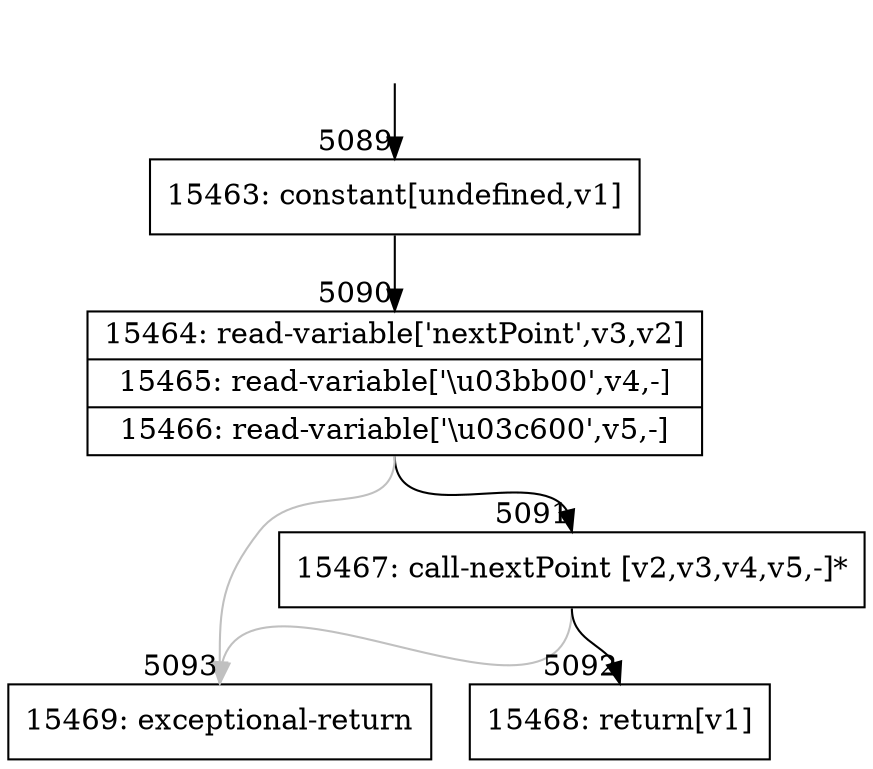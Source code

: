 digraph {
rankdir="TD"
BB_entry488[shape=none,label=""];
BB_entry488 -> BB5089 [tailport=s, headport=n, headlabel="    5089"]
BB5089 [shape=record label="{15463: constant[undefined,v1]}" ] 
BB5089 -> BB5090 [tailport=s, headport=n, headlabel="      5090"]
BB5090 [shape=record label="{15464: read-variable['nextPoint',v3,v2]|15465: read-variable['\\u03bb00',v4,-]|15466: read-variable['\\u03c600',v5,-]}" ] 
BB5090 -> BB5091 [tailport=s, headport=n, headlabel="      5091"]
BB5090 -> BB5093 [tailport=s, headport=n, color=gray, headlabel="      5093"]
BB5091 [shape=record label="{15467: call-nextPoint [v2,v3,v4,v5,-]*}" ] 
BB5091 -> BB5092 [tailport=s, headport=n, headlabel="      5092"]
BB5091 -> BB5093 [tailport=s, headport=n, color=gray]
BB5092 [shape=record label="{15468: return[v1]}" ] 
BB5093 [shape=record label="{15469: exceptional-return}" ] 
//#$~ 2967
}
